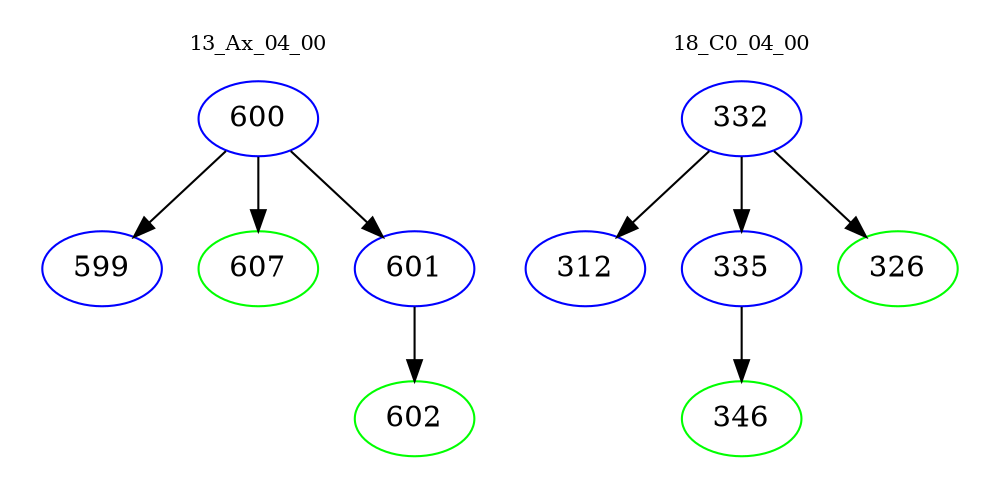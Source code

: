 digraph{
subgraph cluster_0 {
color = white
label = "13_Ax_04_00";
fontsize=10;
T0_600 [label="600", color="blue"]
T0_600 -> T0_599 [color="black"]
T0_599 [label="599", color="blue"]
T0_600 -> T0_607 [color="black"]
T0_607 [label="607", color="green"]
T0_600 -> T0_601 [color="black"]
T0_601 [label="601", color="blue"]
T0_601 -> T0_602 [color="black"]
T0_602 [label="602", color="green"]
}
subgraph cluster_1 {
color = white
label = "18_C0_04_00";
fontsize=10;
T1_332 [label="332", color="blue"]
T1_332 -> T1_312 [color="black"]
T1_312 [label="312", color="blue"]
T1_332 -> T1_335 [color="black"]
T1_335 [label="335", color="blue"]
T1_335 -> T1_346 [color="black"]
T1_346 [label="346", color="green"]
T1_332 -> T1_326 [color="black"]
T1_326 [label="326", color="green"]
}
}

